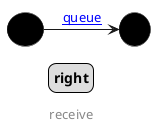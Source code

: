 @startuml
skinparam card {
    BorderThickness 0.5
    BackgroundColor 0
    RoundCorner 50
    FontSize 20
}

skinparam legend {
    FontStyle bold
}

skinparam footer {
    FontSize 13
}

card "⊸" as s1
card 1 as s2

s1 -> s2: [[/work/transaction-types/queue-example/diagrams/queue-client/{queue} queue]]

legend right
footer receive
@enduml